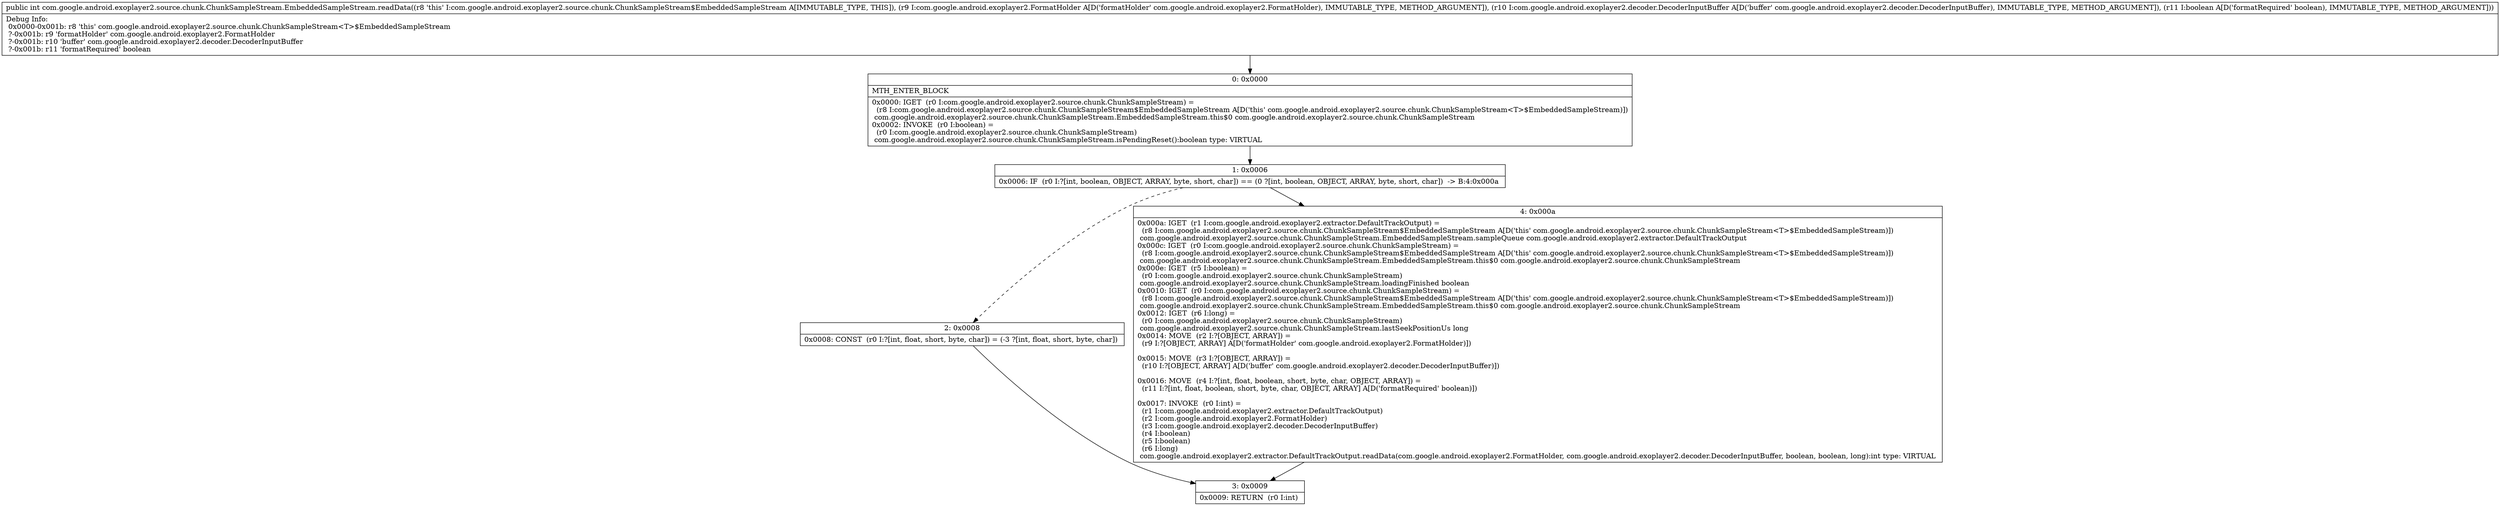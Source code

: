 digraph "CFG forcom.google.android.exoplayer2.source.chunk.ChunkSampleStream.EmbeddedSampleStream.readData(Lcom\/google\/android\/exoplayer2\/FormatHolder;Lcom\/google\/android\/exoplayer2\/decoder\/DecoderInputBuffer;Z)I" {
Node_0 [shape=record,label="{0\:\ 0x0000|MTH_ENTER_BLOCK\l|0x0000: IGET  (r0 I:com.google.android.exoplayer2.source.chunk.ChunkSampleStream) = \l  (r8 I:com.google.android.exoplayer2.source.chunk.ChunkSampleStream$EmbeddedSampleStream A[D('this' com.google.android.exoplayer2.source.chunk.ChunkSampleStream\<T\>$EmbeddedSampleStream)])\l com.google.android.exoplayer2.source.chunk.ChunkSampleStream.EmbeddedSampleStream.this$0 com.google.android.exoplayer2.source.chunk.ChunkSampleStream \l0x0002: INVOKE  (r0 I:boolean) = \l  (r0 I:com.google.android.exoplayer2.source.chunk.ChunkSampleStream)\l com.google.android.exoplayer2.source.chunk.ChunkSampleStream.isPendingReset():boolean type: VIRTUAL \l}"];
Node_1 [shape=record,label="{1\:\ 0x0006|0x0006: IF  (r0 I:?[int, boolean, OBJECT, ARRAY, byte, short, char]) == (0 ?[int, boolean, OBJECT, ARRAY, byte, short, char])  \-\> B:4:0x000a \l}"];
Node_2 [shape=record,label="{2\:\ 0x0008|0x0008: CONST  (r0 I:?[int, float, short, byte, char]) = (\-3 ?[int, float, short, byte, char]) \l}"];
Node_3 [shape=record,label="{3\:\ 0x0009|0x0009: RETURN  (r0 I:int) \l}"];
Node_4 [shape=record,label="{4\:\ 0x000a|0x000a: IGET  (r1 I:com.google.android.exoplayer2.extractor.DefaultTrackOutput) = \l  (r8 I:com.google.android.exoplayer2.source.chunk.ChunkSampleStream$EmbeddedSampleStream A[D('this' com.google.android.exoplayer2.source.chunk.ChunkSampleStream\<T\>$EmbeddedSampleStream)])\l com.google.android.exoplayer2.source.chunk.ChunkSampleStream.EmbeddedSampleStream.sampleQueue com.google.android.exoplayer2.extractor.DefaultTrackOutput \l0x000c: IGET  (r0 I:com.google.android.exoplayer2.source.chunk.ChunkSampleStream) = \l  (r8 I:com.google.android.exoplayer2.source.chunk.ChunkSampleStream$EmbeddedSampleStream A[D('this' com.google.android.exoplayer2.source.chunk.ChunkSampleStream\<T\>$EmbeddedSampleStream)])\l com.google.android.exoplayer2.source.chunk.ChunkSampleStream.EmbeddedSampleStream.this$0 com.google.android.exoplayer2.source.chunk.ChunkSampleStream \l0x000e: IGET  (r5 I:boolean) = \l  (r0 I:com.google.android.exoplayer2.source.chunk.ChunkSampleStream)\l com.google.android.exoplayer2.source.chunk.ChunkSampleStream.loadingFinished boolean \l0x0010: IGET  (r0 I:com.google.android.exoplayer2.source.chunk.ChunkSampleStream) = \l  (r8 I:com.google.android.exoplayer2.source.chunk.ChunkSampleStream$EmbeddedSampleStream A[D('this' com.google.android.exoplayer2.source.chunk.ChunkSampleStream\<T\>$EmbeddedSampleStream)])\l com.google.android.exoplayer2.source.chunk.ChunkSampleStream.EmbeddedSampleStream.this$0 com.google.android.exoplayer2.source.chunk.ChunkSampleStream \l0x0012: IGET  (r6 I:long) = \l  (r0 I:com.google.android.exoplayer2.source.chunk.ChunkSampleStream)\l com.google.android.exoplayer2.source.chunk.ChunkSampleStream.lastSeekPositionUs long \l0x0014: MOVE  (r2 I:?[OBJECT, ARRAY]) = \l  (r9 I:?[OBJECT, ARRAY] A[D('formatHolder' com.google.android.exoplayer2.FormatHolder)])\l \l0x0015: MOVE  (r3 I:?[OBJECT, ARRAY]) = \l  (r10 I:?[OBJECT, ARRAY] A[D('buffer' com.google.android.exoplayer2.decoder.DecoderInputBuffer)])\l \l0x0016: MOVE  (r4 I:?[int, float, boolean, short, byte, char, OBJECT, ARRAY]) = \l  (r11 I:?[int, float, boolean, short, byte, char, OBJECT, ARRAY] A[D('formatRequired' boolean)])\l \l0x0017: INVOKE  (r0 I:int) = \l  (r1 I:com.google.android.exoplayer2.extractor.DefaultTrackOutput)\l  (r2 I:com.google.android.exoplayer2.FormatHolder)\l  (r3 I:com.google.android.exoplayer2.decoder.DecoderInputBuffer)\l  (r4 I:boolean)\l  (r5 I:boolean)\l  (r6 I:long)\l com.google.android.exoplayer2.extractor.DefaultTrackOutput.readData(com.google.android.exoplayer2.FormatHolder, com.google.android.exoplayer2.decoder.DecoderInputBuffer, boolean, boolean, long):int type: VIRTUAL \l}"];
MethodNode[shape=record,label="{public int com.google.android.exoplayer2.source.chunk.ChunkSampleStream.EmbeddedSampleStream.readData((r8 'this' I:com.google.android.exoplayer2.source.chunk.ChunkSampleStream$EmbeddedSampleStream A[IMMUTABLE_TYPE, THIS]), (r9 I:com.google.android.exoplayer2.FormatHolder A[D('formatHolder' com.google.android.exoplayer2.FormatHolder), IMMUTABLE_TYPE, METHOD_ARGUMENT]), (r10 I:com.google.android.exoplayer2.decoder.DecoderInputBuffer A[D('buffer' com.google.android.exoplayer2.decoder.DecoderInputBuffer), IMMUTABLE_TYPE, METHOD_ARGUMENT]), (r11 I:boolean A[D('formatRequired' boolean), IMMUTABLE_TYPE, METHOD_ARGUMENT]))  | Debug Info:\l  0x0000\-0x001b: r8 'this' com.google.android.exoplayer2.source.chunk.ChunkSampleStream\<T\>$EmbeddedSampleStream\l  ?\-0x001b: r9 'formatHolder' com.google.android.exoplayer2.FormatHolder\l  ?\-0x001b: r10 'buffer' com.google.android.exoplayer2.decoder.DecoderInputBuffer\l  ?\-0x001b: r11 'formatRequired' boolean\l}"];
MethodNode -> Node_0;
Node_0 -> Node_1;
Node_1 -> Node_2[style=dashed];
Node_1 -> Node_4;
Node_2 -> Node_3;
Node_4 -> Node_3;
}

